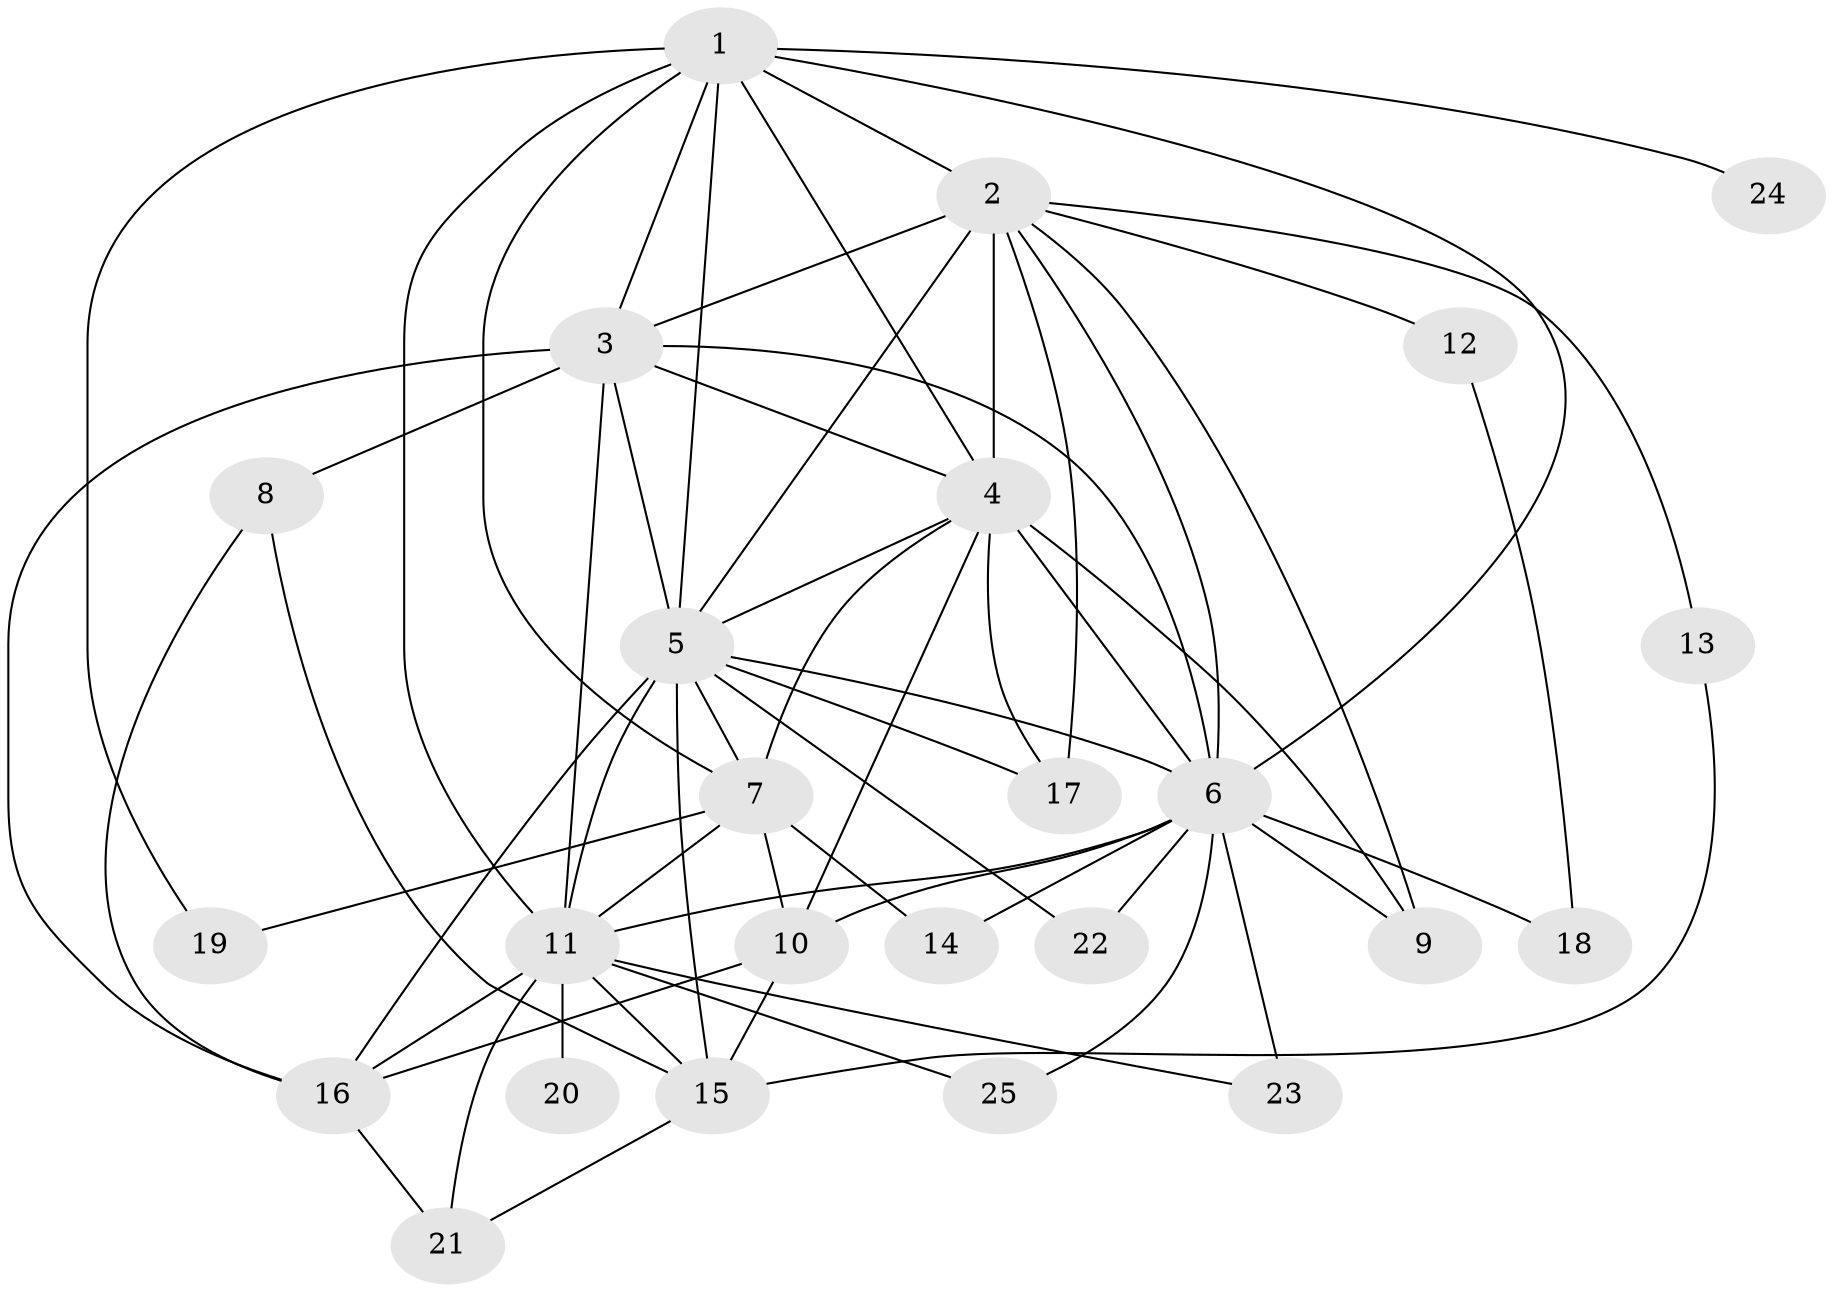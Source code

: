 // original degree distribution, {16: 0.03225806451612903, 12: 0.03225806451612903, 18: 0.04838709677419355, 23: 0.016129032258064516, 11: 0.03225806451612903, 6: 0.03225806451612903, 4: 0.06451612903225806, 3: 0.22580645161290322, 5: 0.04838709677419355, 2: 0.46774193548387094}
// Generated by graph-tools (version 1.1) at 2025/49/03/04/25 22:49:59]
// undirected, 25 vertices, 62 edges
graph export_dot {
  node [color=gray90,style=filled];
  1;
  2;
  3;
  4;
  5;
  6;
  7;
  8;
  9;
  10;
  11;
  12;
  13;
  14;
  15;
  16;
  17;
  18;
  19;
  20;
  21;
  22;
  23;
  24;
  25;
  1 -- 2 [weight=2.0];
  1 -- 3 [weight=2.0];
  1 -- 4 [weight=2.0];
  1 -- 5 [weight=2.0];
  1 -- 6 [weight=2.0];
  1 -- 7 [weight=1.0];
  1 -- 11 [weight=2.0];
  1 -- 19 [weight=1.0];
  1 -- 24 [weight=1.0];
  2 -- 3 [weight=2.0];
  2 -- 4 [weight=4.0];
  2 -- 5 [weight=4.0];
  2 -- 6 [weight=5.0];
  2 -- 9 [weight=2.0];
  2 -- 12 [weight=1.0];
  2 -- 13 [weight=1.0];
  2 -- 17 [weight=1.0];
  3 -- 4 [weight=3.0];
  3 -- 5 [weight=2.0];
  3 -- 6 [weight=3.0];
  3 -- 8 [weight=2.0];
  3 -- 11 [weight=2.0];
  3 -- 16 [weight=1.0];
  4 -- 5 [weight=4.0];
  4 -- 6 [weight=10.0];
  4 -- 7 [weight=2.0];
  4 -- 9 [weight=1.0];
  4 -- 10 [weight=5.0];
  4 -- 17 [weight=1.0];
  5 -- 6 [weight=4.0];
  5 -- 7 [weight=1.0];
  5 -- 11 [weight=9.0];
  5 -- 15 [weight=1.0];
  5 -- 16 [weight=1.0];
  5 -- 17 [weight=1.0];
  5 -- 22 [weight=1.0];
  6 -- 9 [weight=1.0];
  6 -- 10 [weight=1.0];
  6 -- 11 [weight=1.0];
  6 -- 14 [weight=1.0];
  6 -- 18 [weight=2.0];
  6 -- 22 [weight=1.0];
  6 -- 23 [weight=2.0];
  6 -- 25 [weight=1.0];
  7 -- 10 [weight=1.0];
  7 -- 11 [weight=1.0];
  7 -- 14 [weight=1.0];
  7 -- 19 [weight=1.0];
  8 -- 15 [weight=1.0];
  8 -- 16 [weight=1.0];
  10 -- 15 [weight=1.0];
  10 -- 16 [weight=2.0];
  11 -- 15 [weight=1.0];
  11 -- 16 [weight=1.0];
  11 -- 20 [weight=1.0];
  11 -- 21 [weight=1.0];
  11 -- 23 [weight=1.0];
  11 -- 25 [weight=1.0];
  12 -- 18 [weight=1.0];
  13 -- 15 [weight=1.0];
  15 -- 21 [weight=1.0];
  16 -- 21 [weight=1.0];
}
